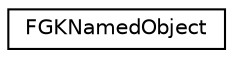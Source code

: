 digraph "Graphical Class Hierarchy"
{
 // LATEX_PDF_SIZE
  edge [fontname="Helvetica",fontsize="10",labelfontname="Helvetica",labelfontsize="10"];
  node [fontname="Helvetica",fontsize="10",shape=record];
  rankdir="LR";
  Node0 [label="FGKNamedObject",height=0.2,width=0.4,color="black", fillcolor="white", style="filled",URL="$structFGKNamedObject.html",tooltip=" "];
}
